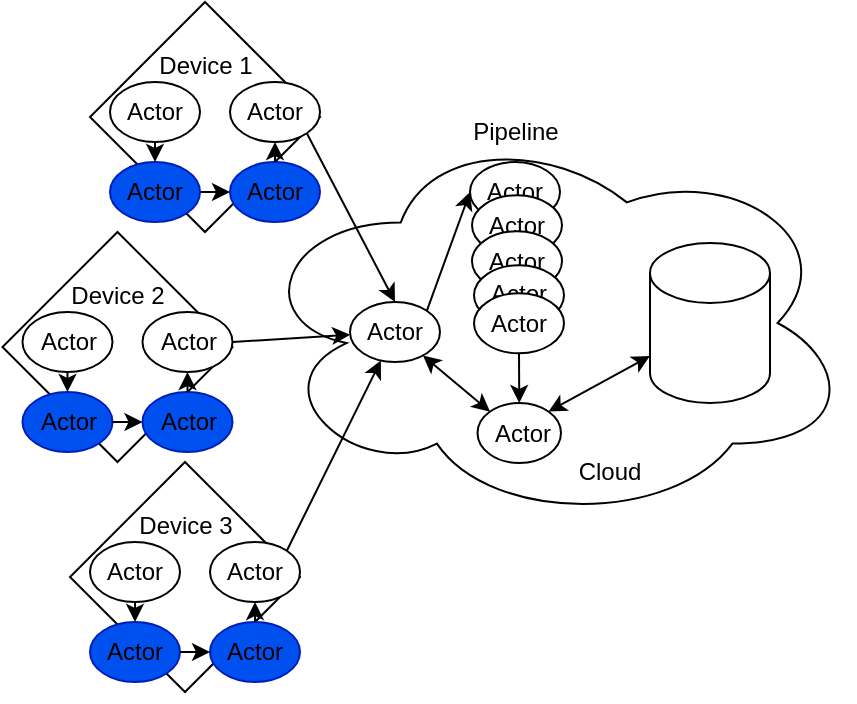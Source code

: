 <mxfile>
    <diagram id="WuZfNYFaEt327s2z755-" name="Page-1">
        <mxGraphModel dx="597" dy="445" grid="1" gridSize="10" guides="1" tooltips="1" connect="1" arrows="1" fold="1" page="1" pageScale="1" pageWidth="850" pageHeight="1100" background="none" math="0" shadow="0">
            <root>
                <mxCell id="0"/>
                <mxCell id="1" parent="0"/>
                <mxCell id="5" value="" style="group" parent="1" vertex="1" connectable="0">
                    <mxGeometry x="180" y="380" width="120" height="80" as="geometry"/>
                </mxCell>
                <mxCell id="70" value="" style="rhombus;whiteSpace=wrap;html=1;" parent="5" vertex="1">
                    <mxGeometry x="-10" y="-40" width="115" height="115" as="geometry"/>
                </mxCell>
                <mxCell id="106" style="edgeStyle=none;html=1;exitX=0.5;exitY=1;exitDx=0;exitDy=0;entryX=0.5;entryY=0;entryDx=0;entryDy=0;" parent="5" source="4" target="97" edge="1">
                    <mxGeometry relative="1" as="geometry"/>
                </mxCell>
                <mxCell id="4" value="" style="ellipse;whiteSpace=wrap;html=1;" parent="5" vertex="1">
                    <mxGeometry width="45" height="30" as="geometry"/>
                </mxCell>
                <mxCell id="3" value="Actor" style="text;html=1;strokeColor=none;fillColor=none;align=center;verticalAlign=middle;whiteSpace=wrap;rounded=0;movable=0;resizable=0;rotatable=0;deletable=0;editable=0;connectable=0;" parent="5" vertex="1">
                    <mxGeometry x="11.25" y="9.375" width="22.5" height="11.25" as="geometry"/>
                </mxCell>
                <mxCell id="89" value="Device 3" style="text;html=1;strokeColor=none;fillColor=none;align=center;verticalAlign=middle;whiteSpace=wrap;rounded=0;" parent="5" vertex="1">
                    <mxGeometry x="18" y="-23" width="60" height="30" as="geometry"/>
                </mxCell>
                <mxCell id="96" value="" style="group;fillColor=none;fontColor=#ffffff;strokeColor=none;" parent="5" vertex="1" connectable="0">
                    <mxGeometry y="40" width="45" height="30" as="geometry"/>
                </mxCell>
                <mxCell id="97" value="" style="ellipse;whiteSpace=wrap;html=1;fillColor=#0050ef;fontColor=#ffffff;strokeColor=#001DBC;" parent="96" vertex="1">
                    <mxGeometry width="45" height="30" as="geometry"/>
                </mxCell>
                <mxCell id="98" value="Actor" style="text;html=1;strokeColor=none;fillColor=none;align=center;verticalAlign=middle;whiteSpace=wrap;rounded=0;movable=0;resizable=0;rotatable=0;deletable=0;editable=0;connectable=0;" parent="96" vertex="1">
                    <mxGeometry x="11.25" y="9.375" width="22.5" height="11.25" as="geometry"/>
                </mxCell>
                <mxCell id="104" value="" style="ellipse;whiteSpace=wrap;html=1;fillColor=#0050ef;fontColor=#ffffff;strokeColor=#001DBC;" parent="5" vertex="1">
                    <mxGeometry x="60" y="40" width="45" height="30" as="geometry"/>
                </mxCell>
                <mxCell id="105" value="Actor" style="text;html=1;strokeColor=none;fillColor=none;align=center;verticalAlign=middle;whiteSpace=wrap;rounded=0;movable=0;resizable=0;rotatable=0;deletable=0;editable=0;connectable=0;" parent="5" vertex="1">
                    <mxGeometry x="71.25" y="49.375" width="22.5" height="11.25" as="geometry"/>
                </mxCell>
                <mxCell id="107" style="edgeStyle=none;html=1;exitX=1;exitY=0.5;exitDx=0;exitDy=0;" parent="5" source="97" target="104" edge="1">
                    <mxGeometry relative="1" as="geometry"/>
                </mxCell>
                <mxCell id="65" value="" style="ellipse;shape=cloud;whiteSpace=wrap;html=1;" parent="1" vertex="1">
                    <mxGeometry x="260" y="170" width="301.5" height="201" as="geometry"/>
                </mxCell>
                <mxCell id="6" value="" style="group" parent="1" vertex="1" connectable="0">
                    <mxGeometry x="240" y="380" width="45" height="30" as="geometry"/>
                </mxCell>
                <mxCell id="7" value="" style="ellipse;whiteSpace=wrap;html=1;" parent="6" vertex="1">
                    <mxGeometry width="45" height="30" as="geometry"/>
                </mxCell>
                <mxCell id="8" value="Actor" style="text;html=1;strokeColor=none;fillColor=none;align=center;verticalAlign=middle;whiteSpace=wrap;rounded=0;movable=0;resizable=0;rotatable=0;deletable=0;editable=0;connectable=0;" parent="6" vertex="1">
                    <mxGeometry x="11.25" y="9.375" width="22.5" height="11.25" as="geometry"/>
                </mxCell>
                <mxCell id="12" value="" style="group" parent="1" vertex="1" connectable="0">
                    <mxGeometry x="310" y="260" width="45" height="30" as="geometry"/>
                </mxCell>
                <mxCell id="13" value="" style="ellipse;whiteSpace=wrap;html=1;" parent="12" vertex="1">
                    <mxGeometry width="45" height="30" as="geometry"/>
                </mxCell>
                <mxCell id="14" value="Actor" style="text;html=1;strokeColor=none;fillColor=none;align=center;verticalAlign=middle;whiteSpace=wrap;rounded=0;movable=0;resizable=0;rotatable=0;deletable=0;editable=0;connectable=0;" parent="12" vertex="1">
                    <mxGeometry x="11.25" y="9.375" width="22.5" height="11.25" as="geometry"/>
                </mxCell>
                <mxCell id="15" value="" style="group" parent="1" vertex="1" connectable="0">
                    <mxGeometry x="370" y="190" width="45" height="30" as="geometry"/>
                </mxCell>
                <mxCell id="16" value="" style="ellipse;whiteSpace=wrap;html=1;" parent="15" vertex="1">
                    <mxGeometry width="45" height="30" as="geometry"/>
                </mxCell>
                <mxCell id="17" value="Actor" style="text;html=1;strokeColor=none;fillColor=none;align=center;verticalAlign=middle;whiteSpace=wrap;rounded=0;movable=0;resizable=0;rotatable=0;deletable=0;editable=0;connectable=0;" parent="15" vertex="1">
                    <mxGeometry x="11.25" y="9.375" width="22.5" height="11.25" as="geometry"/>
                </mxCell>
                <mxCell id="60" value="" style="group" parent="1" vertex="1" connectable="0">
                    <mxGeometry x="373.75" y="310.5" width="41.75" height="30" as="geometry"/>
                </mxCell>
                <mxCell id="61" value="" style="ellipse;whiteSpace=wrap;html=1;" parent="60" vertex="1">
                    <mxGeometry width="41.75" height="30" as="geometry"/>
                </mxCell>
                <mxCell id="62" value="Actor" style="text;html=1;strokeColor=none;fillColor=none;align=center;verticalAlign=middle;whiteSpace=wrap;rounded=0;movable=0;resizable=0;rotatable=0;deletable=0;editable=0;connectable=0;" parent="60" vertex="1">
                    <mxGeometry x="11.25" y="9.375" width="22.5" height="11.25" as="geometry"/>
                </mxCell>
                <mxCell id="64" value="" style="shape=cylinder3;whiteSpace=wrap;html=1;boundedLbl=1;backgroundOutline=1;size=15;" parent="1" vertex="1">
                    <mxGeometry x="460" y="230.5" width="60" height="80" as="geometry"/>
                </mxCell>
                <mxCell id="66" style="edgeStyle=none;html=1;exitX=1;exitY=0;exitDx=0;exitDy=0;strokeColor=default;startArrow=classic;startFill=1;" parent="1" source="61" target="64" edge="1">
                    <mxGeometry relative="1" as="geometry"/>
                </mxCell>
                <mxCell id="67" style="edgeStyle=none;html=1;entryX=0;entryY=0;entryDx=0;entryDy=0;strokeColor=default;startArrow=classic;startFill=1;" parent="1" source="13" target="61" edge="1">
                    <mxGeometry relative="1" as="geometry"/>
                </mxCell>
                <mxCell id="92" value="Cloud" style="text;html=1;strokeColor=none;fillColor=none;align=center;verticalAlign=middle;whiteSpace=wrap;rounded=0;" parent="1" vertex="1">
                    <mxGeometry x="410" y="330" width="60" height="30" as="geometry"/>
                </mxCell>
                <mxCell id="95" value="Pipeline" style="text;html=1;strokeColor=none;fillColor=none;align=center;verticalAlign=middle;whiteSpace=wrap;rounded=0;rotation=0;" parent="1" vertex="1">
                    <mxGeometry x="363" y="160" width="60" height="30" as="geometry"/>
                </mxCell>
                <mxCell id="108" style="edgeStyle=none;html=1;exitX=0.5;exitY=0;exitDx=0;exitDy=0;entryX=0.5;entryY=1;entryDx=0;entryDy=0;" parent="1" source="104" target="7" edge="1">
                    <mxGeometry relative="1" as="geometry"/>
                </mxCell>
                <mxCell id="111" value="" style="rhombus;whiteSpace=wrap;html=1;" parent="1" vertex="1">
                    <mxGeometry x="136.25" y="225" width="115" height="115" as="geometry"/>
                </mxCell>
                <mxCell id="112" style="edgeStyle=none;html=1;exitX=0.5;exitY=1;exitDx=0;exitDy=0;entryX=0.5;entryY=0;entryDx=0;entryDy=0;" parent="1" source="113" target="117" edge="1">
                    <mxGeometry relative="1" as="geometry"/>
                </mxCell>
                <mxCell id="113" value="" style="ellipse;whiteSpace=wrap;html=1;" parent="1" vertex="1">
                    <mxGeometry x="146.25" y="265" width="45" height="30" as="geometry"/>
                </mxCell>
                <mxCell id="115" value="Device 2" style="text;html=1;strokeColor=none;fillColor=none;align=center;verticalAlign=middle;whiteSpace=wrap;rounded=0;" parent="1" vertex="1">
                    <mxGeometry x="164.25" y="242" width="60" height="30" as="geometry"/>
                </mxCell>
                <mxCell id="116" value="" style="group;fillColor=none;fontColor=#ffffff;strokeColor=none;" parent="1" vertex="1" connectable="0">
                    <mxGeometry x="146.25" y="305" width="45" height="30" as="geometry"/>
                </mxCell>
                <mxCell id="117" value="" style="ellipse;whiteSpace=wrap;html=1;fillColor=#0050ef;fontColor=#ffffff;strokeColor=#001DBC;" parent="116" vertex="1">
                    <mxGeometry width="45" height="30" as="geometry"/>
                </mxCell>
                <mxCell id="118" value="Actor" style="text;html=1;strokeColor=none;fillColor=none;align=center;verticalAlign=middle;whiteSpace=wrap;rounded=0;movable=0;resizable=0;rotatable=0;deletable=0;editable=0;connectable=0;" parent="116" vertex="1">
                    <mxGeometry x="11.25" y="9.375" width="22.5" height="11.25" as="geometry"/>
                </mxCell>
                <mxCell id="119" value="" style="ellipse;whiteSpace=wrap;html=1;fillColor=#0050ef;fontColor=#ffffff;strokeColor=#001DBC;" parent="1" vertex="1">
                    <mxGeometry x="206.25" y="305" width="45" height="30" as="geometry"/>
                </mxCell>
                <mxCell id="121" style="edgeStyle=none;html=1;exitX=1;exitY=0.5;exitDx=0;exitDy=0;" parent="1" source="117" target="119" edge="1">
                    <mxGeometry relative="1" as="geometry"/>
                </mxCell>
                <mxCell id="122" value="" style="group" parent="1" vertex="1" connectable="0">
                    <mxGeometry x="206.25" y="265" width="45" height="30" as="geometry"/>
                </mxCell>
                <mxCell id="123" value="" style="ellipse;whiteSpace=wrap;html=1;" parent="122" vertex="1">
                    <mxGeometry width="45" height="30" as="geometry"/>
                </mxCell>
                <mxCell id="124" value="Actor" style="text;html=1;strokeColor=none;fillColor=none;align=center;verticalAlign=middle;whiteSpace=wrap;rounded=0;movable=0;resizable=0;rotatable=0;deletable=0;editable=0;connectable=0;" parent="122" vertex="1">
                    <mxGeometry x="11.25" y="9.375" width="22.5" height="11.25" as="geometry"/>
                </mxCell>
                <mxCell id="125" style="edgeStyle=none;html=1;exitX=0.5;exitY=0;exitDx=0;exitDy=0;entryX=0.5;entryY=1;entryDx=0;entryDy=0;" parent="1" source="119" target="123" edge="1">
                    <mxGeometry relative="1" as="geometry"/>
                </mxCell>
                <mxCell id="114" value="Actor" style="text;html=1;strokeColor=none;fillColor=none;align=center;verticalAlign=middle;whiteSpace=wrap;rounded=0;movable=1;resizable=1;rotatable=1;deletable=1;editable=1;connectable=1;" parent="1" vertex="1">
                    <mxGeometry x="157.5" y="274.375" width="22.5" height="11.25" as="geometry"/>
                </mxCell>
                <mxCell id="120" value="Actor" style="text;html=1;strokeColor=none;fillColor=none;align=center;verticalAlign=middle;whiteSpace=wrap;rounded=0;movable=1;resizable=1;rotatable=1;deletable=1;editable=1;connectable=1;" parent="1" vertex="1">
                    <mxGeometry x="217.5" y="314.375" width="22.5" height="11.25" as="geometry"/>
                </mxCell>
                <mxCell id="142" value="" style="rhombus;whiteSpace=wrap;html=1;" parent="1" vertex="1">
                    <mxGeometry x="180" y="110" width="115" height="115" as="geometry"/>
                </mxCell>
                <mxCell id="143" style="edgeStyle=none;html=1;exitX=0.5;exitY=1;exitDx=0;exitDy=0;entryX=0.5;entryY=0;entryDx=0;entryDy=0;" parent="1" source="144" target="147" edge="1">
                    <mxGeometry relative="1" as="geometry"/>
                </mxCell>
                <mxCell id="144" value="" style="ellipse;whiteSpace=wrap;html=1;" parent="1" vertex="1">
                    <mxGeometry x="190" y="150" width="45" height="30" as="geometry"/>
                </mxCell>
                <mxCell id="145" value="Device 1" style="text;html=1;strokeColor=none;fillColor=none;align=center;verticalAlign=middle;whiteSpace=wrap;rounded=0;" parent="1" vertex="1">
                    <mxGeometry x="208" y="127" width="60" height="30" as="geometry"/>
                </mxCell>
                <mxCell id="149" value="" style="ellipse;whiteSpace=wrap;html=1;fillColor=#0050ef;fontColor=#ffffff;strokeColor=#001DBC;" parent="1" vertex="1">
                    <mxGeometry x="250" y="190" width="45" height="30" as="geometry"/>
                </mxCell>
                <mxCell id="150" style="edgeStyle=none;html=1;exitX=1;exitY=0.5;exitDx=0;exitDy=0;" parent="1" source="147" target="149" edge="1">
                    <mxGeometry relative="1" as="geometry"/>
                </mxCell>
                <mxCell id="151" value="" style="group" parent="1" vertex="1" connectable="0">
                    <mxGeometry x="250" y="150" width="45" height="30" as="geometry"/>
                </mxCell>
                <mxCell id="152" value="" style="ellipse;whiteSpace=wrap;html=1;" parent="151" vertex="1">
                    <mxGeometry width="45" height="30" as="geometry"/>
                </mxCell>
                <mxCell id="153" value="Actor" style="text;html=1;strokeColor=none;fillColor=none;align=center;verticalAlign=middle;whiteSpace=wrap;rounded=0;movable=0;resizable=0;rotatable=0;deletable=0;editable=0;connectable=0;" parent="151" vertex="1">
                    <mxGeometry x="11.25" y="9.375" width="22.5" height="11.25" as="geometry"/>
                </mxCell>
                <mxCell id="154" style="edgeStyle=none;html=1;exitX=0.5;exitY=0;exitDx=0;exitDy=0;entryX=0.5;entryY=1;entryDx=0;entryDy=0;" parent="1" source="149" target="152" edge="1">
                    <mxGeometry relative="1" as="geometry"/>
                </mxCell>
                <mxCell id="155" value="Actor" style="text;html=1;strokeColor=none;fillColor=none;align=center;verticalAlign=middle;whiteSpace=wrap;rounded=0;movable=1;resizable=1;rotatable=1;deletable=1;editable=1;connectable=1;" parent="1" vertex="1">
                    <mxGeometry x="201.25" y="159.375" width="22.5" height="11.25" as="geometry"/>
                </mxCell>
                <mxCell id="156" value="Actor" style="text;html=1;strokeColor=none;fillColor=none;align=center;verticalAlign=middle;whiteSpace=wrap;rounded=0;movable=1;resizable=1;rotatable=1;deletable=1;editable=1;connectable=1;" parent="1" vertex="1">
                    <mxGeometry x="261.25" y="199.375" width="22.5" height="11.25" as="geometry"/>
                </mxCell>
                <mxCell id="157" style="edgeStyle=none;html=1;exitX=1;exitY=1;exitDx=0;exitDy=0;entryX=0.5;entryY=0;entryDx=0;entryDy=0;" parent="1" source="152" target="13" edge="1">
                    <mxGeometry relative="1" as="geometry"/>
                </mxCell>
                <mxCell id="158" style="edgeStyle=none;html=1;exitX=1;exitY=0;exitDx=0;exitDy=0;strokeWidth=1;endSize=6;" parent="1" source="7" target="13" edge="1">
                    <mxGeometry relative="1" as="geometry"/>
                </mxCell>
                <mxCell id="159" style="edgeStyle=none;html=1;exitX=1;exitY=0.5;exitDx=0;exitDy=0;strokeWidth=1;endSize=6;" parent="1" source="123" target="13" edge="1">
                    <mxGeometry relative="1" as="geometry"/>
                </mxCell>
                <mxCell id="161" value="" style="group" parent="1" vertex="1" connectable="0">
                    <mxGeometry x="371" y="206.63" width="45" height="30" as="geometry"/>
                </mxCell>
                <mxCell id="162" value="" style="ellipse;whiteSpace=wrap;html=1;" parent="161" vertex="1">
                    <mxGeometry width="45" height="30" as="geometry"/>
                </mxCell>
                <mxCell id="163" value="Actor" style="text;html=1;strokeColor=none;fillColor=none;align=center;verticalAlign=middle;whiteSpace=wrap;rounded=0;movable=0;resizable=0;rotatable=0;deletable=0;editable=0;connectable=0;" parent="161" vertex="1">
                    <mxGeometry x="11.25" y="9.375" width="22.5" height="11.25" as="geometry"/>
                </mxCell>
                <mxCell id="166" value="" style="group" parent="1" vertex="1" connectable="0">
                    <mxGeometry x="371" y="226.63" width="45" height="30" as="geometry"/>
                </mxCell>
                <mxCell id="167" value="" style="ellipse;whiteSpace=wrap;html=1;" parent="166" vertex="1">
                    <mxGeometry y="-2" width="45" height="30" as="geometry"/>
                </mxCell>
                <mxCell id="168" value="Actor" style="text;html=1;strokeColor=none;fillColor=none;align=center;verticalAlign=middle;whiteSpace=wrap;rounded=0;movable=1;resizable=1;rotatable=1;deletable=1;editable=1;connectable=1;" parent="166" vertex="1">
                    <mxGeometry x="11.25" y="7.375" width="22.5" height="11.25" as="geometry"/>
                </mxCell>
                <mxCell id="169" value="" style="group" parent="1" vertex="1" connectable="0">
                    <mxGeometry x="372" y="235.63" width="45" height="30" as="geometry"/>
                </mxCell>
                <mxCell id="170" value="" style="ellipse;whiteSpace=wrap;html=1;" parent="169" vertex="1">
                    <mxGeometry y="6" width="45" height="30" as="geometry"/>
                </mxCell>
                <mxCell id="171" value="Actor" style="text;html=1;strokeColor=none;fillColor=none;align=center;verticalAlign=middle;whiteSpace=wrap;rounded=0;movable=1;resizable=1;rotatable=1;deletable=1;editable=1;connectable=1;" parent="169" vertex="1">
                    <mxGeometry x="11.25" y="14.375" width="22.5" height="11.25" as="geometry"/>
                </mxCell>
                <mxCell id="175" value="" style="group" parent="1" vertex="1" connectable="0">
                    <mxGeometry x="372" y="255.63" width="45" height="30" as="geometry"/>
                </mxCell>
                <mxCell id="176" value="" style="ellipse;whiteSpace=wrap;html=1;" parent="175" vertex="1">
                    <mxGeometry width="45" height="30" as="geometry"/>
                </mxCell>
                <mxCell id="177" value="Actor" style="text;html=1;strokeColor=none;fillColor=none;align=center;verticalAlign=middle;whiteSpace=wrap;rounded=0;movable=0;resizable=0;rotatable=0;deletable=0;editable=0;connectable=0;" parent="175" vertex="1">
                    <mxGeometry x="11.25" y="9.375" width="22.5" height="11.25" as="geometry"/>
                </mxCell>
                <mxCell id="178" style="edgeStyle=none;html=1;exitX=1;exitY=0;exitDx=0;exitDy=0;entryX=0;entryY=0.5;entryDx=0;entryDy=0;strokeWidth=1;endSize=6;" parent="1" source="13" target="16" edge="1">
                    <mxGeometry relative="1" as="geometry"/>
                </mxCell>
                <mxCell id="179" style="edgeStyle=none;html=1;exitX=0.5;exitY=1;exitDx=0;exitDy=0;strokeWidth=1;endSize=6;" parent="1" source="176" target="61" edge="1">
                    <mxGeometry relative="1" as="geometry"/>
                </mxCell>
                <mxCell id="146" value="" style="group;fillColor=none;fontColor=#ffffff;strokeColor=none;gradientColor=none;fillStyle=auto;rounded=0;glass=0;" parent="1" vertex="1" connectable="0">
                    <mxGeometry x="190" y="190" width="45" height="30" as="geometry"/>
                </mxCell>
                <mxCell id="147" value="" style="ellipse;whiteSpace=wrap;html=1;fillColor=#0050ef;fontColor=#ffffff;strokeColor=#001DBC;" parent="146" vertex="1">
                    <mxGeometry width="45" height="30" as="geometry"/>
                </mxCell>
                <mxCell id="148" value="Actor" style="text;html=1;strokeColor=none;fillColor=none;align=center;verticalAlign=middle;whiteSpace=wrap;rounded=0;movable=0;resizable=0;rotatable=0;deletable=0;editable=0;connectable=0;" parent="146" vertex="1">
                    <mxGeometry x="11.25" y="9.375" width="22.5" height="11.25" as="geometry"/>
                </mxCell>
            </root>
        </mxGraphModel>
    </diagram>
</mxfile>
